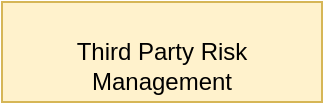 <mxfile version="21.7.5" type="device">
  <diagram name="Page-1" id="5IFj5sms5ILJR-mnW-l9">
    <mxGraphModel dx="1418" dy="948" grid="1" gridSize="10" guides="1" tooltips="1" connect="1" arrows="1" fold="1" page="1" pageScale="1" pageWidth="1169" pageHeight="827" math="0" shadow="0">
      <root>
        <mxCell id="0" />
        <mxCell id="1" parent="0" />
        <mxCell id="EgXBqEnk0TPvb82KwYR0-1" value="&lt;br&gt;Third Party Risk Management" style="style=rounded=1;whiteSpace=wrap;html=1;fontFamily=Helvetica;fontStyle=0;verticalAlign=middle;spacing=0;arcSize=4;fontSize=12;fillColor=#FFF2CC;strokeColor=#D6B656;spacingLeft=2;spacingRight=2;" vertex="1" parent="1">
          <mxGeometry x="470" y="280" width="160" height="50" as="geometry" />
        </mxCell>
      </root>
    </mxGraphModel>
  </diagram>
</mxfile>
